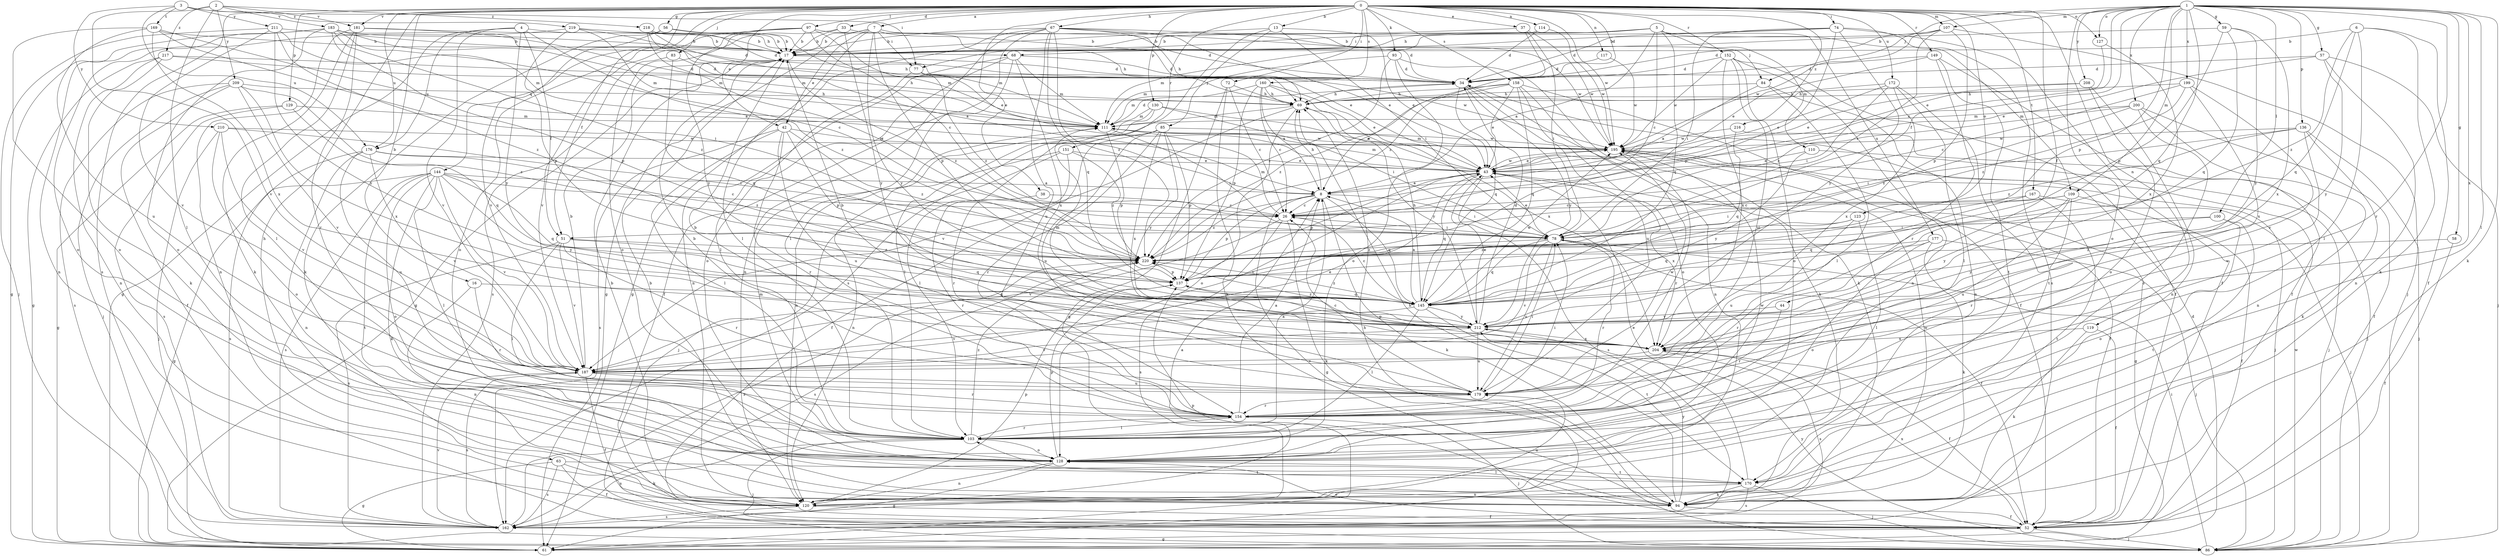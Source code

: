 strict digraph  {
0;
1;
2;
3;
4;
5;
6;
7;
8;
13;
16;
17;
26;
33;
34;
37;
38;
42;
43;
44;
51;
52;
56;
57;
58;
59;
61;
63;
67;
68;
69;
72;
74;
77;
78;
83;
84;
85;
86;
93;
94;
97;
100;
103;
107;
109;
110;
111;
114;
117;
119;
120;
123;
127;
128;
129;
130;
136;
137;
144;
145;
149;
151;
152;
154;
158;
160;
162;
167;
169;
170;
172;
176;
177;
179;
181;
183;
187;
195;
199;
200;
204;
208;
209;
210;
211;
212;
216;
217;
218;
219;
220;
0 -> 7  [label=a];
0 -> 13  [label=b];
0 -> 16  [label=b];
0 -> 33  [label=d];
0 -> 34  [label=d];
0 -> 37  [label=e];
0 -> 38  [label=e];
0 -> 42  [label=e];
0 -> 44  [label=f];
0 -> 51  [label=f];
0 -> 56  [label=g];
0 -> 63  [label=h];
0 -> 67  [label=h];
0 -> 72  [label=i];
0 -> 74  [label=i];
0 -> 83  [label=j];
0 -> 93  [label=k];
0 -> 97  [label=l];
0 -> 107  [label=m];
0 -> 114  [label=n];
0 -> 117  [label=n];
0 -> 119  [label=n];
0 -> 123  [label=o];
0 -> 127  [label=o];
0 -> 129  [label=p];
0 -> 130  [label=p];
0 -> 144  [label=q];
0 -> 149  [label=r];
0 -> 151  [label=r];
0 -> 152  [label=r];
0 -> 158  [label=s];
0 -> 160  [label=s];
0 -> 162  [label=s];
0 -> 167  [label=t];
0 -> 172  [label=u];
0 -> 176  [label=u];
0 -> 181  [label=v];
0 -> 195  [label=w];
0 -> 216  [label=z];
1 -> 26  [label=c];
1 -> 51  [label=f];
1 -> 57  [label=g];
1 -> 58  [label=g];
1 -> 59  [label=g];
1 -> 84  [label=j];
1 -> 94  [label=k];
1 -> 100  [label=l];
1 -> 103  [label=l];
1 -> 107  [label=m];
1 -> 109  [label=m];
1 -> 127  [label=o];
1 -> 128  [label=o];
1 -> 136  [label=p];
1 -> 137  [label=p];
1 -> 145  [label=q];
1 -> 154  [label=r];
1 -> 199  [label=x];
1 -> 200  [label=x];
1 -> 204  [label=x];
1 -> 208  [label=y];
2 -> 103  [label=l];
2 -> 181  [label=v];
2 -> 183  [label=v];
2 -> 187  [label=v];
2 -> 209  [label=y];
2 -> 217  [label=z];
2 -> 218  [label=z];
3 -> 77  [label=i];
3 -> 169  [label=t];
3 -> 176  [label=u];
3 -> 210  [label=y];
3 -> 211  [label=y];
3 -> 219  [label=z];
4 -> 51  [label=f];
4 -> 61  [label=g];
4 -> 68  [label=h];
4 -> 176  [label=u];
4 -> 187  [label=v];
4 -> 212  [label=y];
4 -> 220  [label=z];
5 -> 8  [label=a];
5 -> 26  [label=c];
5 -> 68  [label=h];
5 -> 77  [label=i];
5 -> 109  [label=m];
5 -> 110  [label=m];
5 -> 111  [label=m];
5 -> 145  [label=q];
5 -> 177  [label=u];
6 -> 17  [label=b];
6 -> 52  [label=f];
6 -> 94  [label=k];
6 -> 103  [label=l];
6 -> 145  [label=q];
6 -> 220  [label=z];
7 -> 17  [label=b];
7 -> 42  [label=e];
7 -> 43  [label=e];
7 -> 61  [label=g];
7 -> 77  [label=i];
7 -> 84  [label=j];
7 -> 103  [label=l];
7 -> 137  [label=p];
7 -> 212  [label=y];
8 -> 26  [label=c];
8 -> 61  [label=g];
8 -> 69  [label=h];
8 -> 78  [label=i];
8 -> 94  [label=k];
8 -> 137  [label=p];
8 -> 145  [label=q];
8 -> 220  [label=z];
13 -> 17  [label=b];
13 -> 43  [label=e];
13 -> 78  [label=i];
13 -> 85  [label=j];
13 -> 162  [label=s];
16 -> 120  [label=n];
16 -> 145  [label=q];
16 -> 154  [label=r];
17 -> 34  [label=d];
17 -> 61  [label=g];
17 -> 220  [label=z];
26 -> 78  [label=i];
26 -> 94  [label=k];
26 -> 111  [label=m];
26 -> 162  [label=s];
26 -> 187  [label=v];
33 -> 17  [label=b];
33 -> 69  [label=h];
33 -> 128  [label=o];
33 -> 212  [label=y];
34 -> 69  [label=h];
34 -> 94  [label=k];
34 -> 145  [label=q];
34 -> 179  [label=u];
34 -> 212  [label=y];
37 -> 17  [label=b];
37 -> 78  [label=i];
37 -> 195  [label=w];
37 -> 220  [label=z];
38 -> 26  [label=c];
38 -> 154  [label=r];
42 -> 103  [label=l];
42 -> 137  [label=p];
42 -> 154  [label=r];
42 -> 162  [label=s];
42 -> 179  [label=u];
42 -> 195  [label=w];
42 -> 220  [label=z];
43 -> 8  [label=a];
43 -> 61  [label=g];
43 -> 111  [label=m];
43 -> 137  [label=p];
43 -> 145  [label=q];
43 -> 162  [label=s];
43 -> 187  [label=v];
43 -> 195  [label=w];
43 -> 204  [label=x];
44 -> 154  [label=r];
44 -> 212  [label=y];
51 -> 103  [label=l];
51 -> 145  [label=q];
51 -> 154  [label=r];
51 -> 162  [label=s];
51 -> 187  [label=v];
51 -> 220  [label=z];
52 -> 61  [label=g];
52 -> 86  [label=j];
52 -> 128  [label=o];
52 -> 137  [label=p];
52 -> 204  [label=x];
56 -> 17  [label=b];
56 -> 94  [label=k];
56 -> 111  [label=m];
56 -> 187  [label=v];
57 -> 34  [label=d];
57 -> 43  [label=e];
57 -> 86  [label=j];
57 -> 120  [label=n];
57 -> 212  [label=y];
58 -> 52  [label=f];
58 -> 220  [label=z];
59 -> 17  [label=b];
59 -> 137  [label=p];
59 -> 145  [label=q];
59 -> 204  [label=x];
59 -> 212  [label=y];
61 -> 34  [label=d];
63 -> 52  [label=f];
63 -> 61  [label=g];
63 -> 94  [label=k];
63 -> 162  [label=s];
63 -> 170  [label=t];
67 -> 17  [label=b];
67 -> 34  [label=d];
67 -> 43  [label=e];
67 -> 61  [label=g];
67 -> 69  [label=h];
67 -> 103  [label=l];
67 -> 120  [label=n];
67 -> 145  [label=q];
67 -> 179  [label=u];
67 -> 195  [label=w];
67 -> 220  [label=z];
68 -> 34  [label=d];
68 -> 52  [label=f];
68 -> 111  [label=m];
68 -> 120  [label=n];
68 -> 128  [label=o];
68 -> 204  [label=x];
69 -> 111  [label=m];
69 -> 128  [label=o];
69 -> 187  [label=v];
69 -> 212  [label=y];
72 -> 26  [label=c];
72 -> 61  [label=g];
72 -> 69  [label=h];
72 -> 94  [label=k];
74 -> 17  [label=b];
74 -> 34  [label=d];
74 -> 52  [label=f];
74 -> 78  [label=i];
74 -> 137  [label=p];
74 -> 162  [label=s];
74 -> 212  [label=y];
77 -> 103  [label=l];
77 -> 195  [label=w];
77 -> 220  [label=z];
78 -> 43  [label=e];
78 -> 52  [label=f];
78 -> 145  [label=q];
78 -> 154  [label=r];
78 -> 179  [label=u];
78 -> 187  [label=v];
78 -> 220  [label=z];
83 -> 34  [label=d];
83 -> 145  [label=q];
83 -> 162  [label=s];
84 -> 8  [label=a];
84 -> 69  [label=h];
84 -> 103  [label=l];
84 -> 120  [label=n];
85 -> 52  [label=f];
85 -> 103  [label=l];
85 -> 137  [label=p];
85 -> 154  [label=r];
85 -> 179  [label=u];
85 -> 195  [label=w];
85 -> 204  [label=x];
85 -> 212  [label=y];
86 -> 69  [label=h];
86 -> 78  [label=i];
86 -> 195  [label=w];
86 -> 212  [label=y];
93 -> 34  [label=d];
93 -> 94  [label=k];
93 -> 111  [label=m];
93 -> 128  [label=o];
93 -> 220  [label=z];
94 -> 17  [label=b];
94 -> 52  [label=f];
94 -> 69  [label=h];
94 -> 103  [label=l];
94 -> 195  [label=w];
94 -> 212  [label=y];
97 -> 17  [label=b];
97 -> 26  [label=c];
97 -> 34  [label=d];
97 -> 43  [label=e];
97 -> 128  [label=o];
97 -> 187  [label=v];
97 -> 212  [label=y];
100 -> 78  [label=i];
100 -> 128  [label=o];
100 -> 170  [label=t];
100 -> 212  [label=y];
103 -> 8  [label=a];
103 -> 86  [label=j];
103 -> 128  [label=o];
103 -> 154  [label=r];
103 -> 162  [label=s];
103 -> 220  [label=z];
107 -> 17  [label=b];
107 -> 34  [label=d];
107 -> 78  [label=i];
107 -> 86  [label=j];
107 -> 137  [label=p];
107 -> 195  [label=w];
109 -> 26  [label=c];
109 -> 52  [label=f];
109 -> 78  [label=i];
109 -> 154  [label=r];
109 -> 179  [label=u];
109 -> 212  [label=y];
110 -> 43  [label=e];
110 -> 86  [label=j];
110 -> 212  [label=y];
111 -> 34  [label=d];
111 -> 78  [label=i];
111 -> 137  [label=p];
111 -> 195  [label=w];
114 -> 17  [label=b];
114 -> 34  [label=d];
114 -> 195  [label=w];
117 -> 34  [label=d];
117 -> 195  [label=w];
119 -> 52  [label=f];
119 -> 94  [label=k];
119 -> 204  [label=x];
120 -> 8  [label=a];
120 -> 17  [label=b];
120 -> 52  [label=f];
120 -> 137  [label=p];
120 -> 162  [label=s];
120 -> 179  [label=u];
123 -> 78  [label=i];
123 -> 103  [label=l];
123 -> 145  [label=q];
123 -> 179  [label=u];
127 -> 43  [label=e];
127 -> 204  [label=x];
128 -> 61  [label=g];
128 -> 111  [label=m];
128 -> 120  [label=n];
128 -> 137  [label=p];
128 -> 170  [label=t];
128 -> 195  [label=w];
129 -> 61  [label=g];
129 -> 111  [label=m];
129 -> 145  [label=q];
129 -> 162  [label=s];
130 -> 43  [label=e];
130 -> 78  [label=i];
130 -> 103  [label=l];
130 -> 111  [label=m];
130 -> 120  [label=n];
136 -> 78  [label=i];
136 -> 86  [label=j];
136 -> 94  [label=k];
136 -> 179  [label=u];
136 -> 195  [label=w];
136 -> 220  [label=z];
137 -> 145  [label=q];
144 -> 8  [label=a];
144 -> 26  [label=c];
144 -> 61  [label=g];
144 -> 94  [label=k];
144 -> 103  [label=l];
144 -> 128  [label=o];
144 -> 145  [label=q];
144 -> 162  [label=s];
144 -> 170  [label=t];
144 -> 187  [label=v];
144 -> 212  [label=y];
145 -> 8  [label=a];
145 -> 26  [label=c];
145 -> 69  [label=h];
145 -> 103  [label=l];
145 -> 170  [label=t];
145 -> 187  [label=v];
145 -> 195  [label=w];
145 -> 212  [label=y];
145 -> 220  [label=z];
149 -> 34  [label=d];
149 -> 43  [label=e];
149 -> 52  [label=f];
149 -> 154  [label=r];
149 -> 170  [label=t];
151 -> 43  [label=e];
151 -> 86  [label=j];
151 -> 120  [label=n];
151 -> 154  [label=r];
151 -> 220  [label=z];
152 -> 34  [label=d];
152 -> 52  [label=f];
152 -> 120  [label=n];
152 -> 128  [label=o];
152 -> 179  [label=u];
152 -> 195  [label=w];
152 -> 204  [label=x];
154 -> 8  [label=a];
154 -> 17  [label=b];
154 -> 78  [label=i];
154 -> 86  [label=j];
154 -> 103  [label=l];
158 -> 8  [label=a];
158 -> 43  [label=e];
158 -> 52  [label=f];
158 -> 69  [label=h];
158 -> 120  [label=n];
158 -> 128  [label=o];
158 -> 145  [label=q];
158 -> 220  [label=z];
160 -> 8  [label=a];
160 -> 26  [label=c];
160 -> 43  [label=e];
160 -> 69  [label=h];
160 -> 111  [label=m];
160 -> 137  [label=p];
160 -> 204  [label=x];
162 -> 187  [label=v];
162 -> 220  [label=z];
167 -> 26  [label=c];
167 -> 86  [label=j];
167 -> 145  [label=q];
167 -> 170  [label=t];
169 -> 8  [label=a];
169 -> 17  [label=b];
169 -> 78  [label=i];
169 -> 128  [label=o];
169 -> 179  [label=u];
169 -> 204  [label=x];
170 -> 43  [label=e];
170 -> 86  [label=j];
170 -> 94  [label=k];
170 -> 120  [label=n];
170 -> 162  [label=s];
172 -> 43  [label=e];
172 -> 69  [label=h];
172 -> 78  [label=i];
172 -> 103  [label=l];
172 -> 170  [label=t];
172 -> 204  [label=x];
176 -> 43  [label=e];
176 -> 120  [label=n];
176 -> 162  [label=s];
176 -> 179  [label=u];
176 -> 187  [label=v];
176 -> 220  [label=z];
177 -> 86  [label=j];
177 -> 94  [label=k];
177 -> 128  [label=o];
177 -> 154  [label=r];
177 -> 220  [label=z];
179 -> 17  [label=b];
179 -> 26  [label=c];
179 -> 78  [label=i];
179 -> 154  [label=r];
179 -> 195  [label=w];
181 -> 17  [label=b];
181 -> 94  [label=k];
181 -> 103  [label=l];
181 -> 111  [label=m];
181 -> 120  [label=n];
181 -> 154  [label=r];
183 -> 17  [label=b];
183 -> 26  [label=c];
183 -> 34  [label=d];
183 -> 61  [label=g];
183 -> 111  [label=m];
183 -> 120  [label=n];
183 -> 128  [label=o];
183 -> 137  [label=p];
183 -> 220  [label=z];
187 -> 17  [label=b];
187 -> 43  [label=e];
187 -> 52  [label=f];
187 -> 154  [label=r];
187 -> 162  [label=s];
187 -> 179  [label=u];
195 -> 43  [label=e];
195 -> 52  [label=f];
195 -> 86  [label=j];
195 -> 111  [label=m];
195 -> 154  [label=r];
199 -> 26  [label=c];
199 -> 69  [label=h];
199 -> 187  [label=v];
199 -> 204  [label=x];
199 -> 220  [label=z];
200 -> 26  [label=c];
200 -> 52  [label=f];
200 -> 111  [label=m];
200 -> 120  [label=n];
200 -> 128  [label=o];
200 -> 220  [label=z];
204 -> 17  [label=b];
204 -> 52  [label=f];
204 -> 137  [label=p];
204 -> 162  [label=s];
204 -> 187  [label=v];
208 -> 43  [label=e];
208 -> 69  [label=h];
208 -> 120  [label=n];
208 -> 128  [label=o];
209 -> 52  [label=f];
209 -> 69  [label=h];
209 -> 86  [label=j];
209 -> 162  [label=s];
209 -> 187  [label=v];
209 -> 204  [label=x];
209 -> 220  [label=z];
210 -> 78  [label=i];
210 -> 86  [label=j];
210 -> 128  [label=o];
210 -> 187  [label=v];
210 -> 195  [label=w];
211 -> 17  [label=b];
211 -> 86  [label=j];
211 -> 111  [label=m];
211 -> 187  [label=v];
211 -> 212  [label=y];
211 -> 220  [label=z];
212 -> 34  [label=d];
212 -> 43  [label=e];
212 -> 111  [label=m];
212 -> 179  [label=u];
212 -> 187  [label=v];
212 -> 204  [label=x];
212 -> 220  [label=z];
216 -> 86  [label=j];
216 -> 145  [label=q];
216 -> 195  [label=w];
217 -> 34  [label=d];
217 -> 61  [label=g];
217 -> 69  [label=h];
217 -> 94  [label=k];
217 -> 120  [label=n];
218 -> 8  [label=a];
218 -> 17  [label=b];
218 -> 34  [label=d];
218 -> 78  [label=i];
218 -> 111  [label=m];
219 -> 17  [label=b];
219 -> 69  [label=h];
219 -> 111  [label=m];
219 -> 128  [label=o];
219 -> 137  [label=p];
220 -> 137  [label=p];
220 -> 162  [label=s];
}
